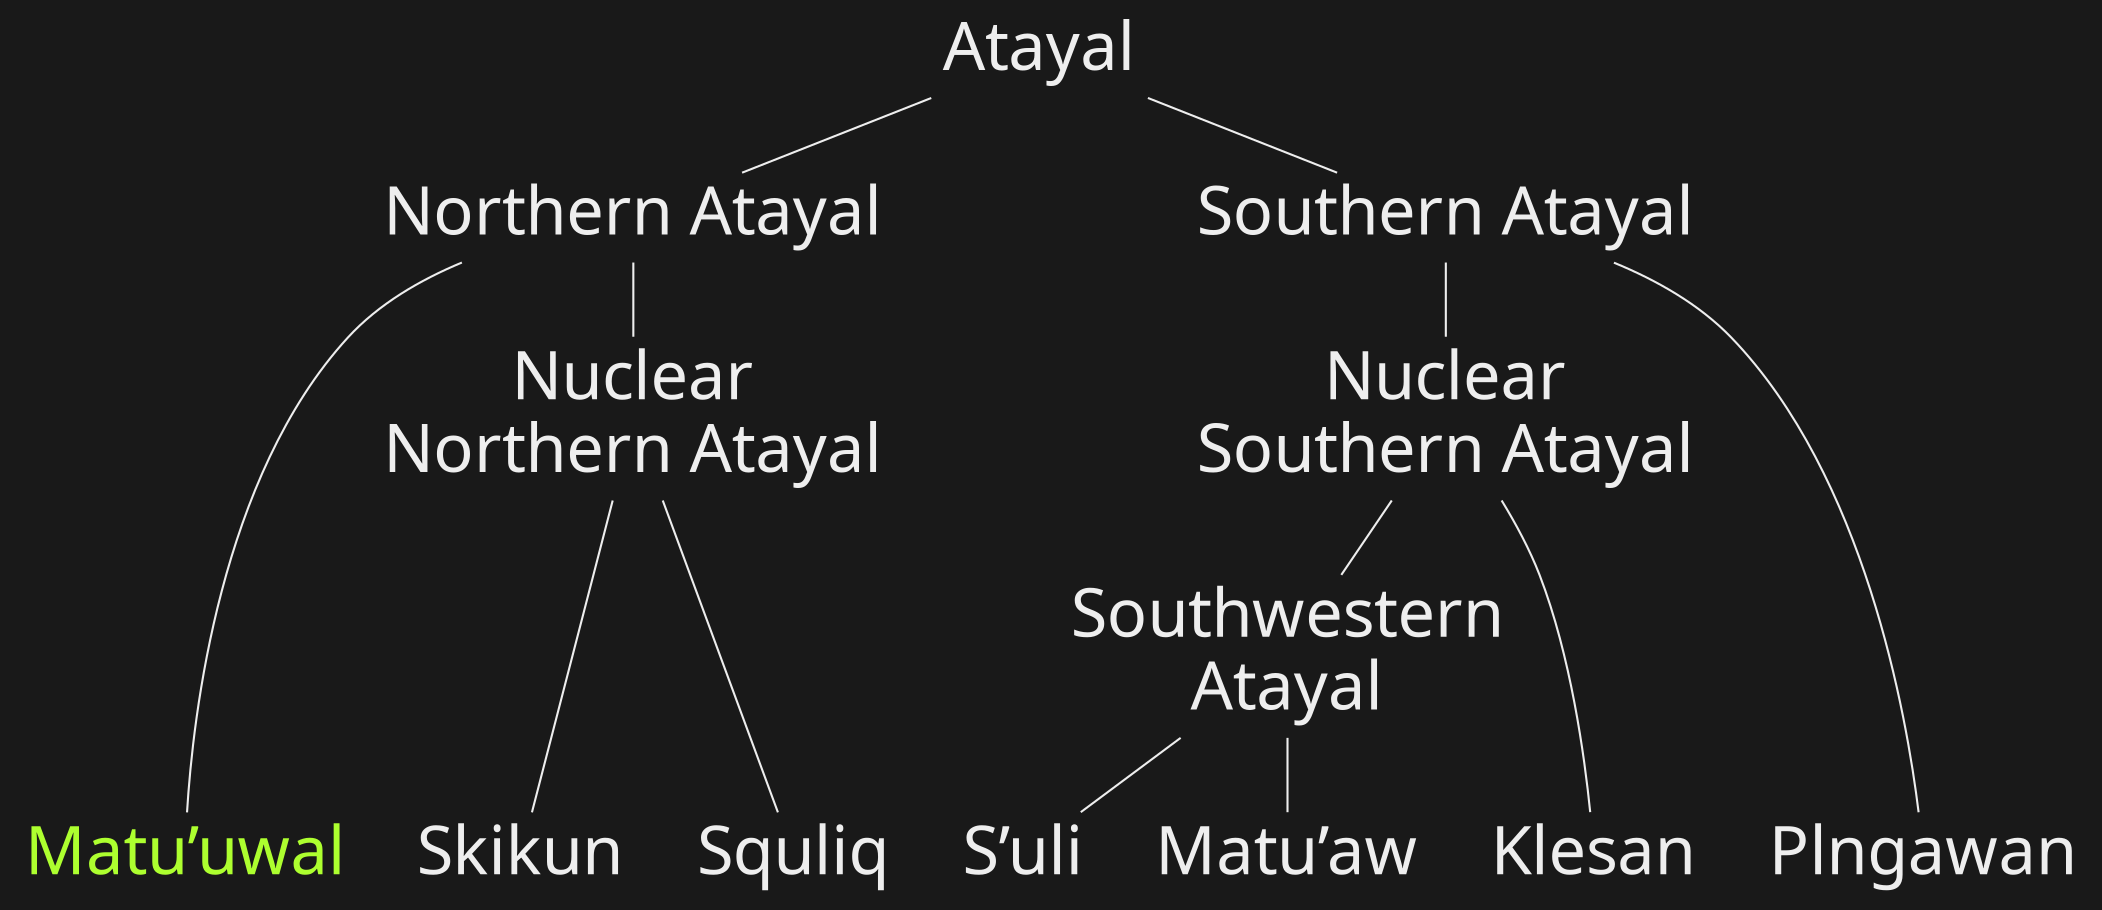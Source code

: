 graph {
    // Options
    node [shape=none fontname="Libertinus Serif" fontsize="32" fontcolor="#eeeeee"]
    edge [color="#eeeeee"]
    bgcolor="#191919"
    // splines=false

    // Aliases
    a [label = "Atayal"];
    na [label = "Northern Atayal"];
    sa [label = "Southern Atayal"];
    nna [label = <Nuclear<br/>Northern Atayal>];
    nsa [label = <Nuclear<br/>Southern Atayal>];
    swa [label = <Southwestern<br/>Atayal>];
    ml [label = <<font color="greenyellow">Matu’uwal</font>>];
    sk [label = <Skikun>];
    sq [label = <Squliq>];
    su [label = <S’uli>];
    mw [label = <Matu’aw>];
    kl [label = <Klesan>];
    pl [label = <Plngawan>];

    // The graph itself
    a -- { na, sa }
    na -- { ml, nna }
    nna -- { sk, sq }
    sa -- { nsa, pl }
    nsa -- { swa, kl }
    swa -- { su, mw }

    // Place nodes of the same tier
    // on the same level horizontally
    { rank=same na sa }
    { rank=same nna nsa }
    { rank=same ml sk sq su mw kl pl }

    // Horizontal ordering of nodes
    {
    rank = same;
    rankdir = LR;
    edge[style=invis];
    ml -- sk -- sq -- su -- mw -- kl -- pl
    }
}
